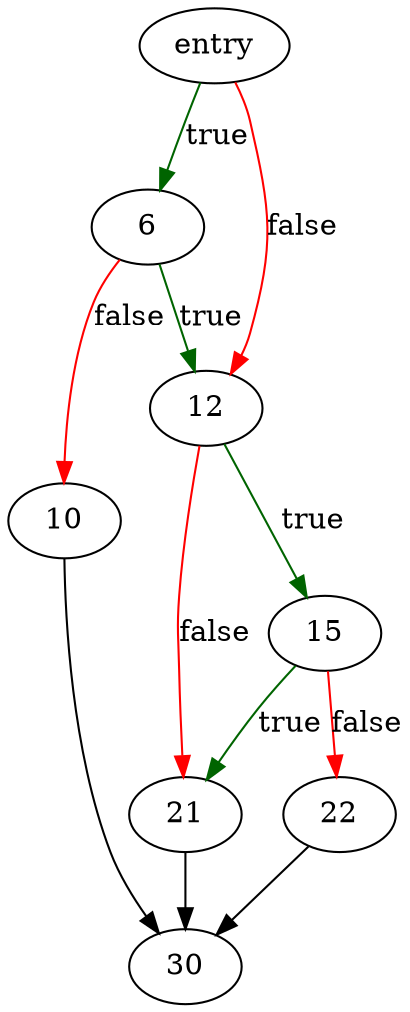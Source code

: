 digraph "sqlite3_errcode" {
	// Node definitions.
	1 [label=entry];
	6;
	10;
	12;
	15;
	21;
	22;
	30;

	// Edge definitions.
	1 -> 6 [
		color=darkgreen
		label=true
	];
	1 -> 12 [
		color=red
		label=false
	];
	6 -> 10 [
		color=red
		label=false
	];
	6 -> 12 [
		color=darkgreen
		label=true
	];
	10 -> 30;
	12 -> 15 [
		color=darkgreen
		label=true
	];
	12 -> 21 [
		color=red
		label=false
	];
	15 -> 21 [
		color=darkgreen
		label=true
	];
	15 -> 22 [
		color=red
		label=false
	];
	21 -> 30;
	22 -> 30;
}